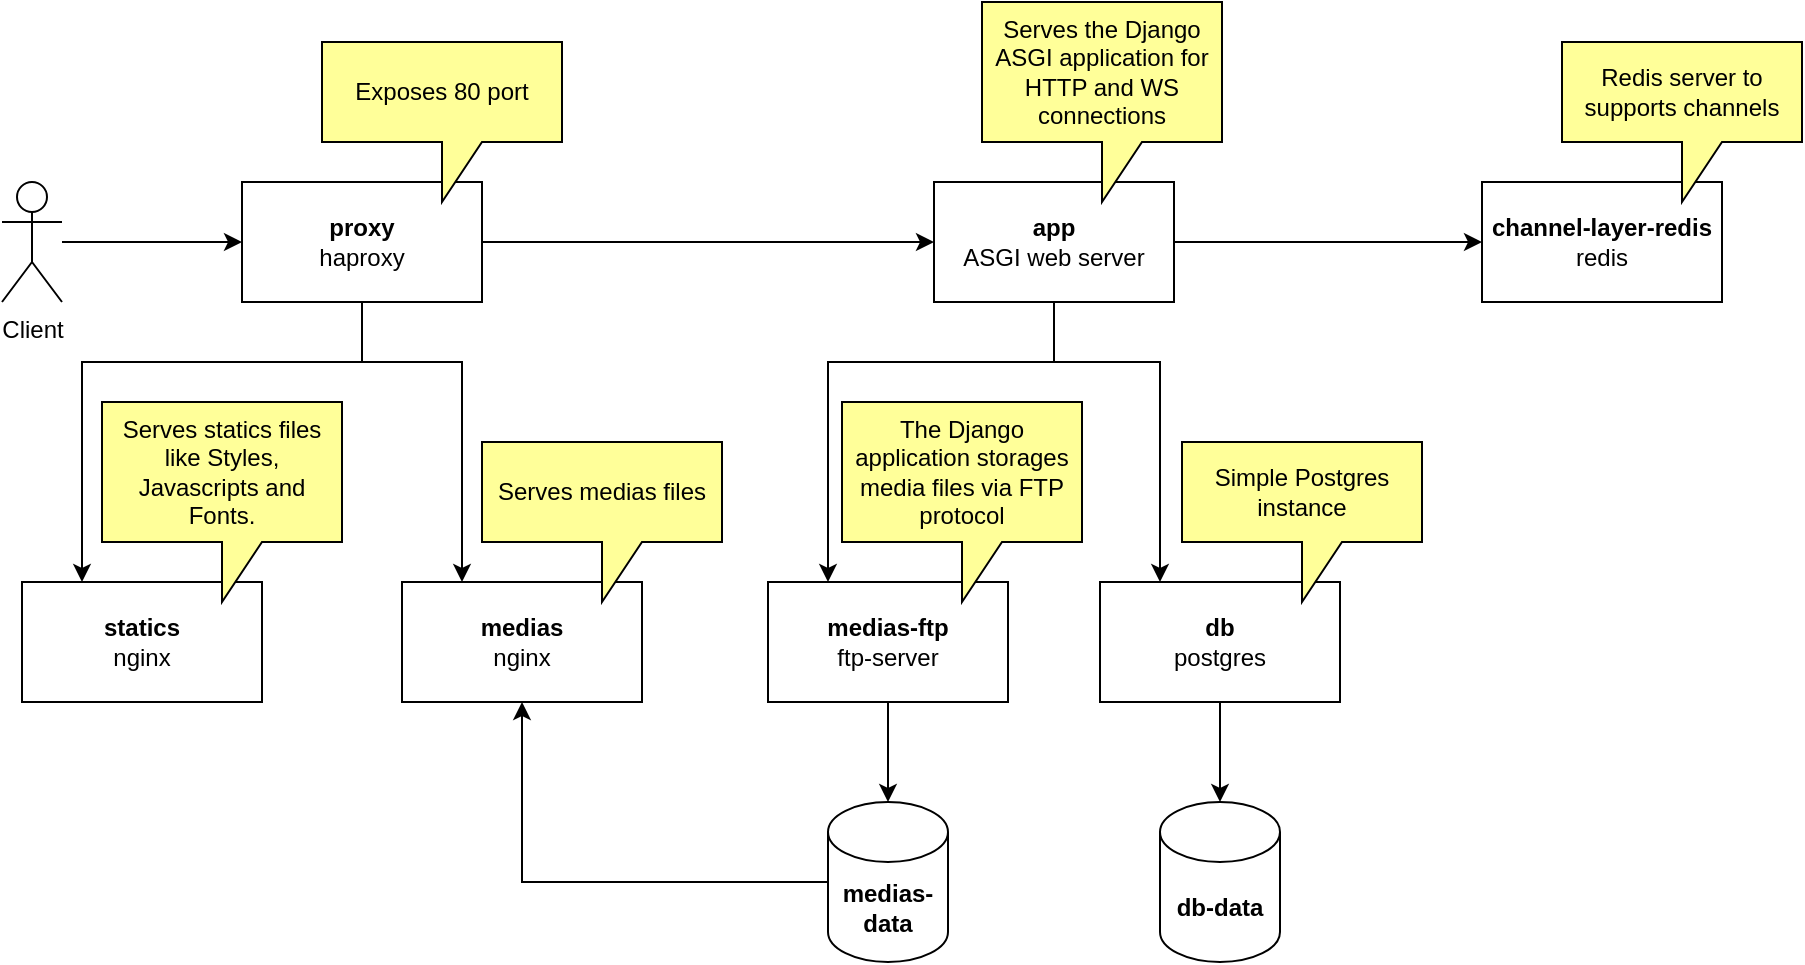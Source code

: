 <mxfile version="24.1.0" type="google">
  <diagram name="Página-1" id="sUuSvCXzBVOk4iP936Uk">
    <mxGraphModel grid="1" page="1" gridSize="10" guides="1" tooltips="1" connect="1" arrows="1" fold="1" pageScale="1" pageWidth="827" pageHeight="1169" math="0" shadow="0">
      <root>
        <mxCell id="0" />
        <mxCell id="1" parent="0" />
        <mxCell id="Igicl3p0ovKhWm91BI77-4" style="edgeStyle=orthogonalEdgeStyle;rounded=0;orthogonalLoop=1;jettySize=auto;html=1;entryX=0;entryY=0.5;entryDx=0;entryDy=0;" edge="1" parent="1" source="Igicl3p0ovKhWm91BI77-1" target="Igicl3p0ovKhWm91BI77-2">
          <mxGeometry relative="1" as="geometry" />
        </mxCell>
        <mxCell id="Igicl3p0ovKhWm91BI77-1" value="Client" style="shape=umlActor;verticalLabelPosition=bottom;verticalAlign=top;html=1;outlineConnect=0;" vertex="1" parent="1">
          <mxGeometry x="40" y="40" width="30" height="60" as="geometry" />
        </mxCell>
        <mxCell id="Igicl3p0ovKhWm91BI77-7" style="edgeStyle=orthogonalEdgeStyle;rounded=0;orthogonalLoop=1;jettySize=auto;html=1;entryX=0;entryY=0.5;entryDx=0;entryDy=0;" edge="1" parent="1" source="Igicl3p0ovKhWm91BI77-2" target="Igicl3p0ovKhWm91BI77-5">
          <mxGeometry relative="1" as="geometry" />
        </mxCell>
        <mxCell id="Igicl3p0ovKhWm91BI77-34" style="edgeStyle=orthogonalEdgeStyle;rounded=0;orthogonalLoop=1;jettySize=auto;html=1;entryX=0.25;entryY=0;entryDx=0;entryDy=0;" edge="1" parent="1" source="Igicl3p0ovKhWm91BI77-2" target="Igicl3p0ovKhWm91BI77-10">
          <mxGeometry relative="1" as="geometry">
            <Array as="points">
              <mxPoint x="220" y="130" />
              <mxPoint x="80" y="130" />
            </Array>
          </mxGeometry>
        </mxCell>
        <mxCell id="Igicl3p0ovKhWm91BI77-35" style="edgeStyle=orthogonalEdgeStyle;rounded=0;orthogonalLoop=1;jettySize=auto;html=1;exitX=0.5;exitY=1;exitDx=0;exitDy=0;entryX=0.25;entryY=0;entryDx=0;entryDy=0;" edge="1" parent="1" source="Igicl3p0ovKhWm91BI77-2" target="Igicl3p0ovKhWm91BI77-17">
          <mxGeometry relative="1" as="geometry">
            <Array as="points">
              <mxPoint x="220" y="130" />
              <mxPoint x="270" y="130" />
            </Array>
          </mxGeometry>
        </mxCell>
        <mxCell id="Igicl3p0ovKhWm91BI77-2" value="&lt;b&gt;proxy&lt;/b&gt;&lt;div&gt;haproxy&lt;br&gt;&lt;/div&gt;" style="rounded=0;whiteSpace=wrap;html=1;" vertex="1" parent="1">
          <mxGeometry x="160" y="40" width="120" height="60" as="geometry" />
        </mxCell>
        <mxCell id="Igicl3p0ovKhWm91BI77-3" value="Exposes 80 port" style="shape=callout;whiteSpace=wrap;html=1;perimeter=calloutPerimeter;fillColor=#FFFF99;" vertex="1" parent="1">
          <mxGeometry x="200" y="-30" width="120" height="80" as="geometry" />
        </mxCell>
        <mxCell id="Igicl3p0ovKhWm91BI77-29" style="edgeStyle=orthogonalEdgeStyle;rounded=0;orthogonalLoop=1;jettySize=auto;html=1;entryX=0;entryY=0.5;entryDx=0;entryDy=0;" edge="1" parent="1" source="Igicl3p0ovKhWm91BI77-5" target="Igicl3p0ovKhWm91BI77-28">
          <mxGeometry relative="1" as="geometry" />
        </mxCell>
        <mxCell id="Igicl3p0ovKhWm91BI77-37" style="edgeStyle=orthogonalEdgeStyle;rounded=0;orthogonalLoop=1;jettySize=auto;html=1;entryX=0.25;entryY=0;entryDx=0;entryDy=0;" edge="1" parent="1" source="Igicl3p0ovKhWm91BI77-5" target="Igicl3p0ovKhWm91BI77-12">
          <mxGeometry relative="1" as="geometry">
            <Array as="points">
              <mxPoint x="566" y="130" />
              <mxPoint x="453" y="130" />
            </Array>
          </mxGeometry>
        </mxCell>
        <mxCell id="Igicl3p0ovKhWm91BI77-40" style="edgeStyle=orthogonalEdgeStyle;rounded=0;orthogonalLoop=1;jettySize=auto;html=1;entryX=0.25;entryY=0;entryDx=0;entryDy=0;" edge="1" parent="1" source="Igicl3p0ovKhWm91BI77-5" target="Igicl3p0ovKhWm91BI77-8">
          <mxGeometry relative="1" as="geometry">
            <Array as="points">
              <mxPoint x="566" y="130" />
              <mxPoint x="619" y="130" />
            </Array>
          </mxGeometry>
        </mxCell>
        <mxCell id="Igicl3p0ovKhWm91BI77-5" value="&lt;b&gt;app&lt;/b&gt;&lt;div&gt;ASGI web server&lt;/div&gt;" style="rounded=0;whiteSpace=wrap;html=1;" vertex="1" parent="1">
          <mxGeometry x="506" y="40" width="120" height="60" as="geometry" />
        </mxCell>
        <mxCell id="Igicl3p0ovKhWm91BI77-6" value="Serves the Django ASGI application for HTTP and WS connections" style="shape=callout;whiteSpace=wrap;html=1;perimeter=calloutPerimeter;fillColor=#FFFF99;" vertex="1" parent="1">
          <mxGeometry x="530" y="-50" width="120" height="100" as="geometry" />
        </mxCell>
        <mxCell id="Igicl3p0ovKhWm91BI77-8" value="&lt;b&gt;db&lt;/b&gt;&lt;div&gt;postgres&lt;br&gt;&lt;/div&gt;" style="rounded=0;whiteSpace=wrap;html=1;" vertex="1" parent="1">
          <mxGeometry x="589" y="240" width="120" height="60" as="geometry" />
        </mxCell>
        <mxCell id="Igicl3p0ovKhWm91BI77-10" value="&lt;b&gt;statics&lt;/b&gt;&lt;div&gt;nginx&lt;/div&gt;" style="rounded=0;whiteSpace=wrap;html=1;" vertex="1" parent="1">
          <mxGeometry x="50" y="240" width="120" height="60" as="geometry" />
        </mxCell>
        <mxCell id="Igicl3p0ovKhWm91BI77-12" value="&lt;b&gt;medias-ftp&lt;/b&gt;&lt;div&gt;ftp-server&lt;br&gt;&lt;/div&gt;" style="rounded=0;whiteSpace=wrap;html=1;" vertex="1" parent="1">
          <mxGeometry x="423" y="240" width="120" height="60" as="geometry" />
        </mxCell>
        <mxCell id="Igicl3p0ovKhWm91BI77-17" value="&lt;b&gt;medias&lt;/b&gt;&lt;div&gt;nginx&lt;/div&gt;" style="rounded=0;whiteSpace=wrap;html=1;" vertex="1" parent="1">
          <mxGeometry x="240" y="240" width="120" height="60" as="geometry" />
        </mxCell>
        <mxCell id="Igicl3p0ovKhWm91BI77-19" value="&lt;b&gt;db-data&lt;/b&gt;" style="shape=cylinder3;whiteSpace=wrap;html=1;boundedLbl=1;backgroundOutline=1;size=15;" vertex="1" parent="1">
          <mxGeometry x="619" y="350" width="60" height="80" as="geometry" />
        </mxCell>
        <mxCell id="Igicl3p0ovKhWm91BI77-24" style="edgeStyle=orthogonalEdgeStyle;rounded=0;orthogonalLoop=1;jettySize=auto;html=1;entryX=0.5;entryY=1;entryDx=0;entryDy=0;" edge="1" parent="1" source="Igicl3p0ovKhWm91BI77-20" target="Igicl3p0ovKhWm91BI77-17">
          <mxGeometry relative="1" as="geometry" />
        </mxCell>
        <mxCell id="Igicl3p0ovKhWm91BI77-20" value="&lt;b&gt;medias-data&lt;/b&gt;" style="shape=cylinder3;whiteSpace=wrap;html=1;boundedLbl=1;backgroundOutline=1;size=15;" vertex="1" parent="1">
          <mxGeometry x="453" y="350" width="60" height="80" as="geometry" />
        </mxCell>
        <mxCell id="Igicl3p0ovKhWm91BI77-21" style="edgeStyle=orthogonalEdgeStyle;rounded=0;orthogonalLoop=1;jettySize=auto;html=1;entryX=0.5;entryY=0;entryDx=0;entryDy=0;entryPerimeter=0;" edge="1" parent="1" source="Igicl3p0ovKhWm91BI77-8" target="Igicl3p0ovKhWm91BI77-19">
          <mxGeometry relative="1" as="geometry" />
        </mxCell>
        <mxCell id="Igicl3p0ovKhWm91BI77-23" style="edgeStyle=orthogonalEdgeStyle;rounded=0;orthogonalLoop=1;jettySize=auto;html=1;entryX=0.5;entryY=0;entryDx=0;entryDy=0;entryPerimeter=0;" edge="1" parent="1" source="Igicl3p0ovKhWm91BI77-12" target="Igicl3p0ovKhWm91BI77-20">
          <mxGeometry relative="1" as="geometry" />
        </mxCell>
        <mxCell id="Igicl3p0ovKhWm91BI77-28" value="&lt;b&gt;channel-layer-redis&lt;/b&gt;&lt;div&gt;redis&lt;br&gt;&lt;/div&gt;" style="rounded=0;whiteSpace=wrap;html=1;" vertex="1" parent="1">
          <mxGeometry x="780" y="40" width="120" height="60" as="geometry" />
        </mxCell>
        <mxCell id="Igicl3p0ovKhWm91BI77-31" value="Redis server to supports channels" style="shape=callout;whiteSpace=wrap;html=1;perimeter=calloutPerimeter;fillColor=#FFFF99;" vertex="1" parent="1">
          <mxGeometry x="820" y="-30" width="120" height="80" as="geometry" />
        </mxCell>
        <mxCell id="Igicl3p0ovKhWm91BI77-32" value="Serves medias files" style="shape=callout;whiteSpace=wrap;html=1;perimeter=calloutPerimeter;fillColor=#FFFF99;" vertex="1" parent="1">
          <mxGeometry x="280" y="170" width="120" height="80" as="geometry" />
        </mxCell>
        <mxCell id="Igicl3p0ovKhWm91BI77-33" value="Serves statics files like Styles, Javascripts and Fonts." style="shape=callout;whiteSpace=wrap;html=1;perimeter=calloutPerimeter;fillColor=#FFFF99;" vertex="1" parent="1">
          <mxGeometry x="90" y="150" width="120" height="100" as="geometry" />
        </mxCell>
        <mxCell id="Igicl3p0ovKhWm91BI77-36" value="The Django application storages media files via FTP protocol" style="shape=callout;whiteSpace=wrap;html=1;perimeter=calloutPerimeter;fillColor=#FFFF99;" vertex="1" parent="1">
          <mxGeometry x="460" y="150" width="120" height="100" as="geometry" />
        </mxCell>
        <mxCell id="Igicl3p0ovKhWm91BI77-39" value="Simple Postgres instance" style="shape=callout;whiteSpace=wrap;html=1;perimeter=calloutPerimeter;fillColor=#FFFF99;" vertex="1" parent="1">
          <mxGeometry x="630" y="170" width="120" height="80" as="geometry" />
        </mxCell>
      </root>
    </mxGraphModel>
  </diagram>
</mxfile>
